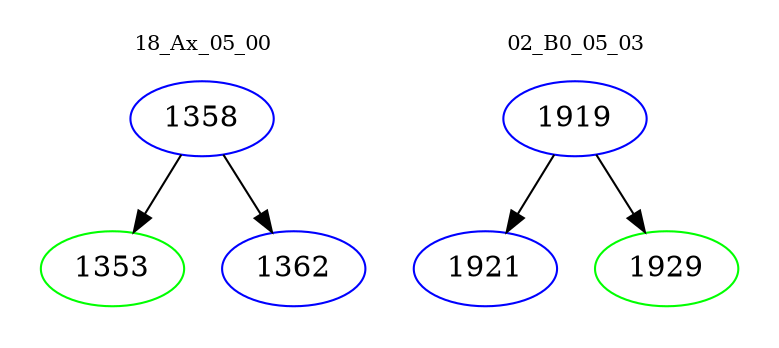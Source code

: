 digraph{
subgraph cluster_0 {
color = white
label = "18_Ax_05_00";
fontsize=10;
T0_1358 [label="1358", color="blue"]
T0_1358 -> T0_1353 [color="black"]
T0_1353 [label="1353", color="green"]
T0_1358 -> T0_1362 [color="black"]
T0_1362 [label="1362", color="blue"]
}
subgraph cluster_1 {
color = white
label = "02_B0_05_03";
fontsize=10;
T1_1919 [label="1919", color="blue"]
T1_1919 -> T1_1921 [color="black"]
T1_1921 [label="1921", color="blue"]
T1_1919 -> T1_1929 [color="black"]
T1_1929 [label="1929", color="green"]
}
}
